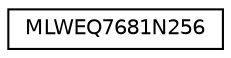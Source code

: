 digraph "Graphical Class Hierarchy"
{
 // LATEX_PDF_SIZE
  edge [fontname="Helvetica",fontsize="10",labelfontname="Helvetica",labelfontsize="10"];
  node [fontname="Helvetica",fontsize="10",shape=record];
  rankdir="LR";
  Node0 [label="MLWEQ7681N256",height=0.2,width=0.4,color="black", fillcolor="white", style="filled",URL="$class_m_l_w_e_q7681_n256.html",tooltip="The ModuleLWE FFT using a modulus of 12289 with 1024 coefficients"];
}

